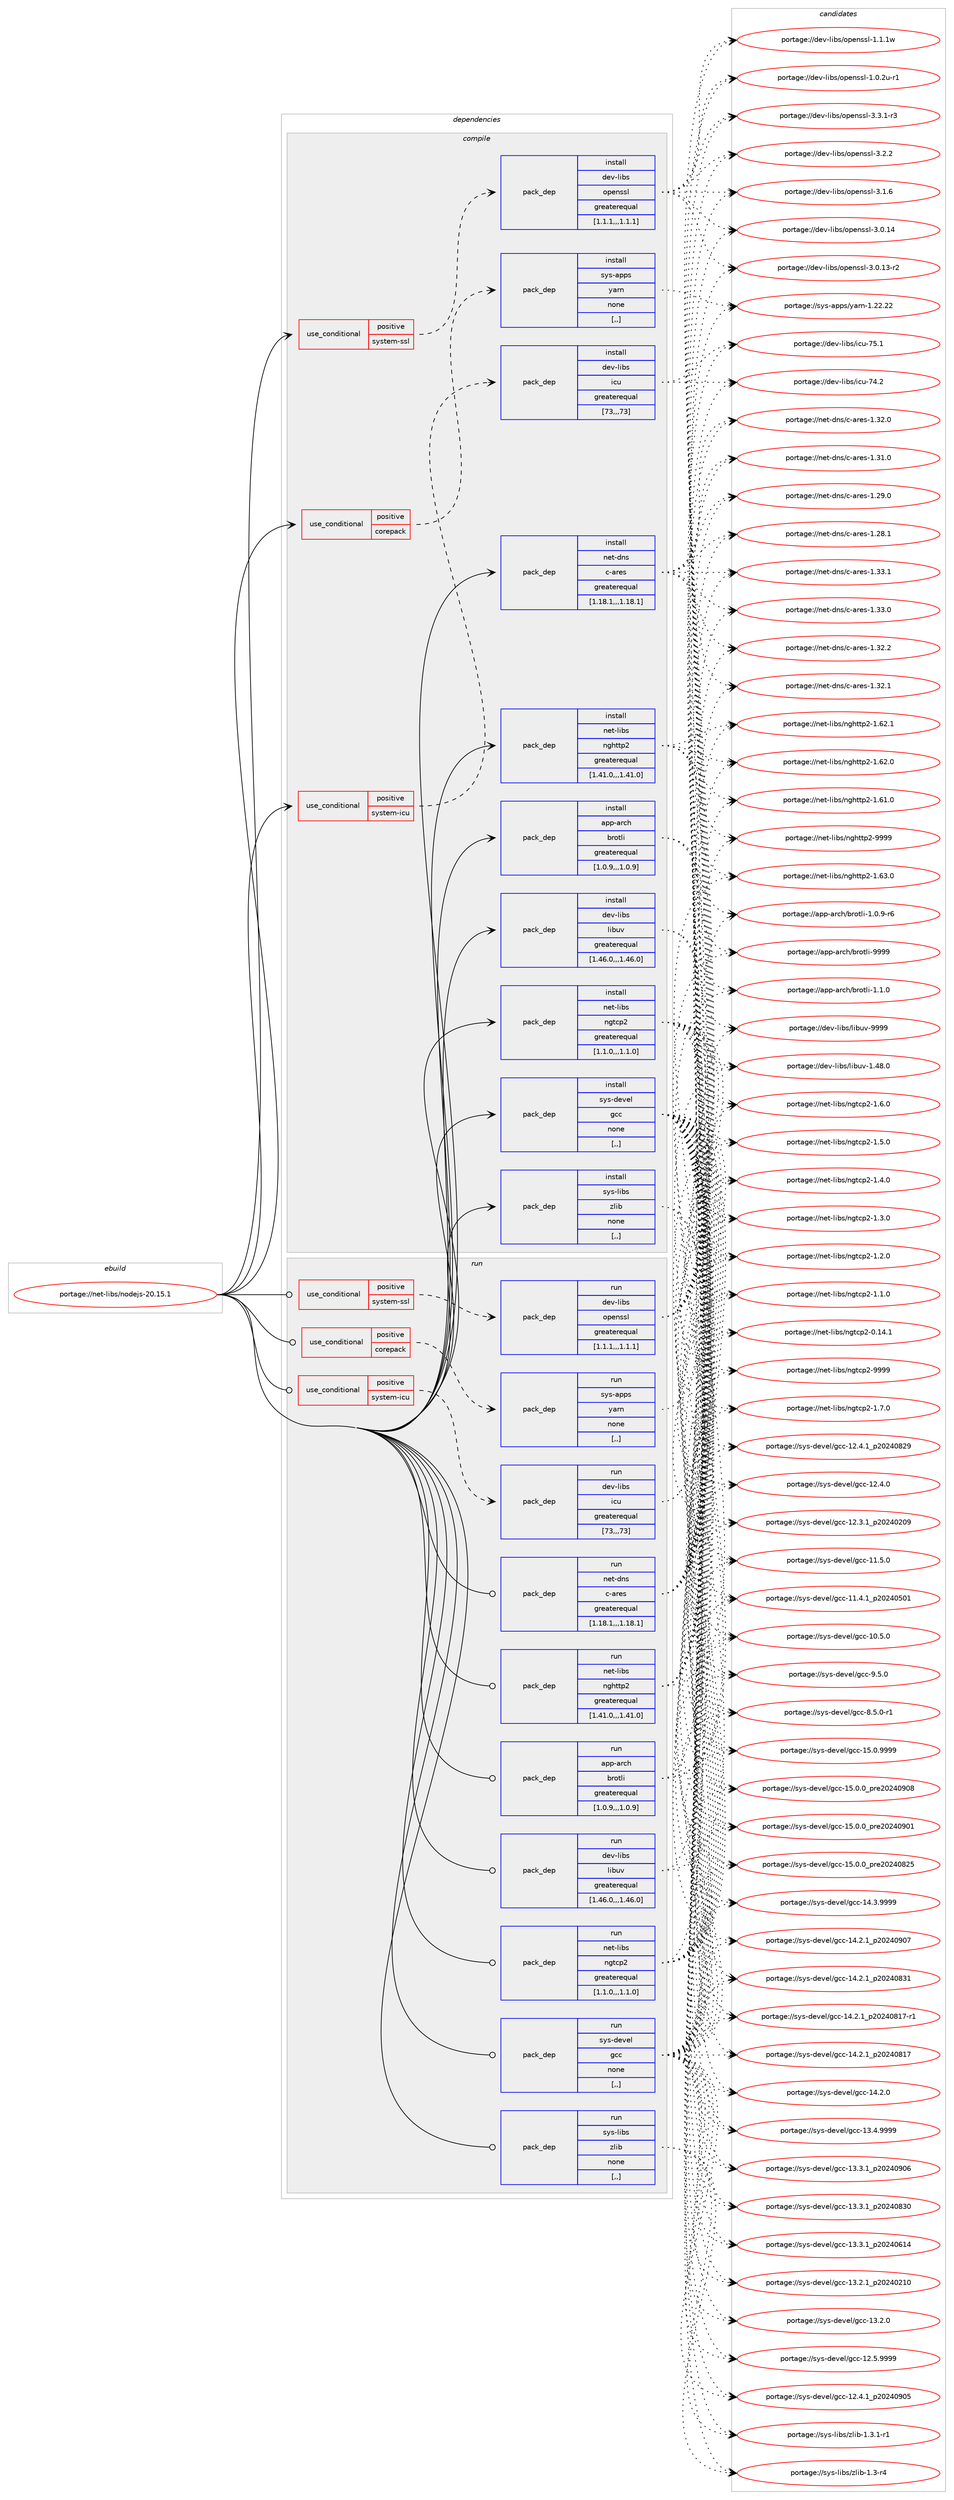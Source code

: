 digraph prolog {

# *************
# Graph options
# *************

newrank=true;
concentrate=true;
compound=true;
graph [rankdir=LR,fontname=Helvetica,fontsize=10,ranksep=1.5];#, ranksep=2.5, nodesep=0.2];
edge  [arrowhead=vee];
node  [fontname=Helvetica,fontsize=10];

# **********
# The ebuild
# **********

subgraph cluster_leftcol {
color=gray;
label=<<i>ebuild</i>>;
id [label="portage://net-libs/nodejs-20.15.1", color=red, width=4, href="../net-libs/nodejs-20.15.1.svg"];
}

# ****************
# The dependencies
# ****************

subgraph cluster_midcol {
color=gray;
label=<<i>dependencies</i>>;
subgraph cluster_compile {
fillcolor="#eeeeee";
style=filled;
label=<<i>compile</i>>;
subgraph cond228831 {
dependency873535 [label=<<TABLE BORDER="0" CELLBORDER="1" CELLSPACING="0" CELLPADDING="4"><TR><TD ROWSPAN="3" CELLPADDING="10">use_conditional</TD></TR><TR><TD>positive</TD></TR><TR><TD>corepack</TD></TR></TABLE>>, shape=none, color=red];
subgraph pack638274 {
dependency873536 [label=<<TABLE BORDER="0" CELLBORDER="1" CELLSPACING="0" CELLPADDING="4" WIDTH="220"><TR><TD ROWSPAN="6" CELLPADDING="30">pack_dep</TD></TR><TR><TD WIDTH="110">install</TD></TR><TR><TD>sys-apps</TD></TR><TR><TD>yarn</TD></TR><TR><TD>none</TD></TR><TR><TD>[,,]</TD></TR></TABLE>>, shape=none, color=blue];
}
dependency873535:e -> dependency873536:w [weight=20,style="dashed",arrowhead="vee"];
}
id:e -> dependency873535:w [weight=20,style="solid",arrowhead="vee"];
subgraph cond228832 {
dependency873537 [label=<<TABLE BORDER="0" CELLBORDER="1" CELLSPACING="0" CELLPADDING="4"><TR><TD ROWSPAN="3" CELLPADDING="10">use_conditional</TD></TR><TR><TD>positive</TD></TR><TR><TD>system-icu</TD></TR></TABLE>>, shape=none, color=red];
subgraph pack638275 {
dependency873538 [label=<<TABLE BORDER="0" CELLBORDER="1" CELLSPACING="0" CELLPADDING="4" WIDTH="220"><TR><TD ROWSPAN="6" CELLPADDING="30">pack_dep</TD></TR><TR><TD WIDTH="110">install</TD></TR><TR><TD>dev-libs</TD></TR><TR><TD>icu</TD></TR><TR><TD>greaterequal</TD></TR><TR><TD>[73,,,73]</TD></TR></TABLE>>, shape=none, color=blue];
}
dependency873537:e -> dependency873538:w [weight=20,style="dashed",arrowhead="vee"];
}
id:e -> dependency873537:w [weight=20,style="solid",arrowhead="vee"];
subgraph cond228833 {
dependency873539 [label=<<TABLE BORDER="0" CELLBORDER="1" CELLSPACING="0" CELLPADDING="4"><TR><TD ROWSPAN="3" CELLPADDING="10">use_conditional</TD></TR><TR><TD>positive</TD></TR><TR><TD>system-ssl</TD></TR></TABLE>>, shape=none, color=red];
subgraph pack638276 {
dependency873540 [label=<<TABLE BORDER="0" CELLBORDER="1" CELLSPACING="0" CELLPADDING="4" WIDTH="220"><TR><TD ROWSPAN="6" CELLPADDING="30">pack_dep</TD></TR><TR><TD WIDTH="110">install</TD></TR><TR><TD>dev-libs</TD></TR><TR><TD>openssl</TD></TR><TR><TD>greaterequal</TD></TR><TR><TD>[1.1.1,,,1.1.1]</TD></TR></TABLE>>, shape=none, color=blue];
}
dependency873539:e -> dependency873540:w [weight=20,style="dashed",arrowhead="vee"];
}
id:e -> dependency873539:w [weight=20,style="solid",arrowhead="vee"];
subgraph pack638277 {
dependency873541 [label=<<TABLE BORDER="0" CELLBORDER="1" CELLSPACING="0" CELLPADDING="4" WIDTH="220"><TR><TD ROWSPAN="6" CELLPADDING="30">pack_dep</TD></TR><TR><TD WIDTH="110">install</TD></TR><TR><TD>app-arch</TD></TR><TR><TD>brotli</TD></TR><TR><TD>greaterequal</TD></TR><TR><TD>[1.0.9,,,1.0.9]</TD></TR></TABLE>>, shape=none, color=blue];
}
id:e -> dependency873541:w [weight=20,style="solid",arrowhead="vee"];
subgraph pack638278 {
dependency873542 [label=<<TABLE BORDER="0" CELLBORDER="1" CELLSPACING="0" CELLPADDING="4" WIDTH="220"><TR><TD ROWSPAN="6" CELLPADDING="30">pack_dep</TD></TR><TR><TD WIDTH="110">install</TD></TR><TR><TD>dev-libs</TD></TR><TR><TD>libuv</TD></TR><TR><TD>greaterequal</TD></TR><TR><TD>[1.46.0,,,1.46.0]</TD></TR></TABLE>>, shape=none, color=blue];
}
id:e -> dependency873542:w [weight=20,style="solid",arrowhead="vee"];
subgraph pack638279 {
dependency873543 [label=<<TABLE BORDER="0" CELLBORDER="1" CELLSPACING="0" CELLPADDING="4" WIDTH="220"><TR><TD ROWSPAN="6" CELLPADDING="30">pack_dep</TD></TR><TR><TD WIDTH="110">install</TD></TR><TR><TD>net-dns</TD></TR><TR><TD>c-ares</TD></TR><TR><TD>greaterequal</TD></TR><TR><TD>[1.18.1,,,1.18.1]</TD></TR></TABLE>>, shape=none, color=blue];
}
id:e -> dependency873543:w [weight=20,style="solid",arrowhead="vee"];
subgraph pack638280 {
dependency873544 [label=<<TABLE BORDER="0" CELLBORDER="1" CELLSPACING="0" CELLPADDING="4" WIDTH="220"><TR><TD ROWSPAN="6" CELLPADDING="30">pack_dep</TD></TR><TR><TD WIDTH="110">install</TD></TR><TR><TD>net-libs</TD></TR><TR><TD>nghttp2</TD></TR><TR><TD>greaterequal</TD></TR><TR><TD>[1.41.0,,,1.41.0]</TD></TR></TABLE>>, shape=none, color=blue];
}
id:e -> dependency873544:w [weight=20,style="solid",arrowhead="vee"];
subgraph pack638281 {
dependency873545 [label=<<TABLE BORDER="0" CELLBORDER="1" CELLSPACING="0" CELLPADDING="4" WIDTH="220"><TR><TD ROWSPAN="6" CELLPADDING="30">pack_dep</TD></TR><TR><TD WIDTH="110">install</TD></TR><TR><TD>net-libs</TD></TR><TR><TD>ngtcp2</TD></TR><TR><TD>greaterequal</TD></TR><TR><TD>[1.1.0,,,1.1.0]</TD></TR></TABLE>>, shape=none, color=blue];
}
id:e -> dependency873545:w [weight=20,style="solid",arrowhead="vee"];
subgraph pack638282 {
dependency873546 [label=<<TABLE BORDER="0" CELLBORDER="1" CELLSPACING="0" CELLPADDING="4" WIDTH="220"><TR><TD ROWSPAN="6" CELLPADDING="30">pack_dep</TD></TR><TR><TD WIDTH="110">install</TD></TR><TR><TD>sys-devel</TD></TR><TR><TD>gcc</TD></TR><TR><TD>none</TD></TR><TR><TD>[,,]</TD></TR></TABLE>>, shape=none, color=blue];
}
id:e -> dependency873546:w [weight=20,style="solid",arrowhead="vee"];
subgraph pack638283 {
dependency873547 [label=<<TABLE BORDER="0" CELLBORDER="1" CELLSPACING="0" CELLPADDING="4" WIDTH="220"><TR><TD ROWSPAN="6" CELLPADDING="30">pack_dep</TD></TR><TR><TD WIDTH="110">install</TD></TR><TR><TD>sys-libs</TD></TR><TR><TD>zlib</TD></TR><TR><TD>none</TD></TR><TR><TD>[,,]</TD></TR></TABLE>>, shape=none, color=blue];
}
id:e -> dependency873547:w [weight=20,style="solid",arrowhead="vee"];
}
subgraph cluster_compileandrun {
fillcolor="#eeeeee";
style=filled;
label=<<i>compile and run</i>>;
}
subgraph cluster_run {
fillcolor="#eeeeee";
style=filled;
label=<<i>run</i>>;
subgraph cond228834 {
dependency873548 [label=<<TABLE BORDER="0" CELLBORDER="1" CELLSPACING="0" CELLPADDING="4"><TR><TD ROWSPAN="3" CELLPADDING="10">use_conditional</TD></TR><TR><TD>positive</TD></TR><TR><TD>corepack</TD></TR></TABLE>>, shape=none, color=red];
subgraph pack638284 {
dependency873549 [label=<<TABLE BORDER="0" CELLBORDER="1" CELLSPACING="0" CELLPADDING="4" WIDTH="220"><TR><TD ROWSPAN="6" CELLPADDING="30">pack_dep</TD></TR><TR><TD WIDTH="110">run</TD></TR><TR><TD>sys-apps</TD></TR><TR><TD>yarn</TD></TR><TR><TD>none</TD></TR><TR><TD>[,,]</TD></TR></TABLE>>, shape=none, color=blue];
}
dependency873548:e -> dependency873549:w [weight=20,style="dashed",arrowhead="vee"];
}
id:e -> dependency873548:w [weight=20,style="solid",arrowhead="odot"];
subgraph cond228835 {
dependency873550 [label=<<TABLE BORDER="0" CELLBORDER="1" CELLSPACING="0" CELLPADDING="4"><TR><TD ROWSPAN="3" CELLPADDING="10">use_conditional</TD></TR><TR><TD>positive</TD></TR><TR><TD>system-icu</TD></TR></TABLE>>, shape=none, color=red];
subgraph pack638285 {
dependency873551 [label=<<TABLE BORDER="0" CELLBORDER="1" CELLSPACING="0" CELLPADDING="4" WIDTH="220"><TR><TD ROWSPAN="6" CELLPADDING="30">pack_dep</TD></TR><TR><TD WIDTH="110">run</TD></TR><TR><TD>dev-libs</TD></TR><TR><TD>icu</TD></TR><TR><TD>greaterequal</TD></TR><TR><TD>[73,,,73]</TD></TR></TABLE>>, shape=none, color=blue];
}
dependency873550:e -> dependency873551:w [weight=20,style="dashed",arrowhead="vee"];
}
id:e -> dependency873550:w [weight=20,style="solid",arrowhead="odot"];
subgraph cond228836 {
dependency873552 [label=<<TABLE BORDER="0" CELLBORDER="1" CELLSPACING="0" CELLPADDING="4"><TR><TD ROWSPAN="3" CELLPADDING="10">use_conditional</TD></TR><TR><TD>positive</TD></TR><TR><TD>system-ssl</TD></TR></TABLE>>, shape=none, color=red];
subgraph pack638286 {
dependency873553 [label=<<TABLE BORDER="0" CELLBORDER="1" CELLSPACING="0" CELLPADDING="4" WIDTH="220"><TR><TD ROWSPAN="6" CELLPADDING="30">pack_dep</TD></TR><TR><TD WIDTH="110">run</TD></TR><TR><TD>dev-libs</TD></TR><TR><TD>openssl</TD></TR><TR><TD>greaterequal</TD></TR><TR><TD>[1.1.1,,,1.1.1]</TD></TR></TABLE>>, shape=none, color=blue];
}
dependency873552:e -> dependency873553:w [weight=20,style="dashed",arrowhead="vee"];
}
id:e -> dependency873552:w [weight=20,style="solid",arrowhead="odot"];
subgraph pack638287 {
dependency873554 [label=<<TABLE BORDER="0" CELLBORDER="1" CELLSPACING="0" CELLPADDING="4" WIDTH="220"><TR><TD ROWSPAN="6" CELLPADDING="30">pack_dep</TD></TR><TR><TD WIDTH="110">run</TD></TR><TR><TD>app-arch</TD></TR><TR><TD>brotli</TD></TR><TR><TD>greaterequal</TD></TR><TR><TD>[1.0.9,,,1.0.9]</TD></TR></TABLE>>, shape=none, color=blue];
}
id:e -> dependency873554:w [weight=20,style="solid",arrowhead="odot"];
subgraph pack638288 {
dependency873555 [label=<<TABLE BORDER="0" CELLBORDER="1" CELLSPACING="0" CELLPADDING="4" WIDTH="220"><TR><TD ROWSPAN="6" CELLPADDING="30">pack_dep</TD></TR><TR><TD WIDTH="110">run</TD></TR><TR><TD>dev-libs</TD></TR><TR><TD>libuv</TD></TR><TR><TD>greaterequal</TD></TR><TR><TD>[1.46.0,,,1.46.0]</TD></TR></TABLE>>, shape=none, color=blue];
}
id:e -> dependency873555:w [weight=20,style="solid",arrowhead="odot"];
subgraph pack638289 {
dependency873556 [label=<<TABLE BORDER="0" CELLBORDER="1" CELLSPACING="0" CELLPADDING="4" WIDTH="220"><TR><TD ROWSPAN="6" CELLPADDING="30">pack_dep</TD></TR><TR><TD WIDTH="110">run</TD></TR><TR><TD>net-dns</TD></TR><TR><TD>c-ares</TD></TR><TR><TD>greaterequal</TD></TR><TR><TD>[1.18.1,,,1.18.1]</TD></TR></TABLE>>, shape=none, color=blue];
}
id:e -> dependency873556:w [weight=20,style="solid",arrowhead="odot"];
subgraph pack638290 {
dependency873557 [label=<<TABLE BORDER="0" CELLBORDER="1" CELLSPACING="0" CELLPADDING="4" WIDTH="220"><TR><TD ROWSPAN="6" CELLPADDING="30">pack_dep</TD></TR><TR><TD WIDTH="110">run</TD></TR><TR><TD>net-libs</TD></TR><TR><TD>nghttp2</TD></TR><TR><TD>greaterequal</TD></TR><TR><TD>[1.41.0,,,1.41.0]</TD></TR></TABLE>>, shape=none, color=blue];
}
id:e -> dependency873557:w [weight=20,style="solid",arrowhead="odot"];
subgraph pack638291 {
dependency873558 [label=<<TABLE BORDER="0" CELLBORDER="1" CELLSPACING="0" CELLPADDING="4" WIDTH="220"><TR><TD ROWSPAN="6" CELLPADDING="30">pack_dep</TD></TR><TR><TD WIDTH="110">run</TD></TR><TR><TD>net-libs</TD></TR><TR><TD>ngtcp2</TD></TR><TR><TD>greaterequal</TD></TR><TR><TD>[1.1.0,,,1.1.0]</TD></TR></TABLE>>, shape=none, color=blue];
}
id:e -> dependency873558:w [weight=20,style="solid",arrowhead="odot"];
subgraph pack638292 {
dependency873559 [label=<<TABLE BORDER="0" CELLBORDER="1" CELLSPACING="0" CELLPADDING="4" WIDTH="220"><TR><TD ROWSPAN="6" CELLPADDING="30">pack_dep</TD></TR><TR><TD WIDTH="110">run</TD></TR><TR><TD>sys-devel</TD></TR><TR><TD>gcc</TD></TR><TR><TD>none</TD></TR><TR><TD>[,,]</TD></TR></TABLE>>, shape=none, color=blue];
}
id:e -> dependency873559:w [weight=20,style="solid",arrowhead="odot"];
subgraph pack638293 {
dependency873560 [label=<<TABLE BORDER="0" CELLBORDER="1" CELLSPACING="0" CELLPADDING="4" WIDTH="220"><TR><TD ROWSPAN="6" CELLPADDING="30">pack_dep</TD></TR><TR><TD WIDTH="110">run</TD></TR><TR><TD>sys-libs</TD></TR><TR><TD>zlib</TD></TR><TR><TD>none</TD></TR><TR><TD>[,,]</TD></TR></TABLE>>, shape=none, color=blue];
}
id:e -> dependency873560:w [weight=20,style="solid",arrowhead="odot"];
}
}

# **************
# The candidates
# **************

subgraph cluster_choices {
rank=same;
color=gray;
label=<<i>candidates</i>>;

subgraph choice638274 {
color=black;
nodesep=1;
choice115121115459711211211547121971141104549465050465050 [label="portage://sys-apps/yarn-1.22.22", color=red, width=4,href="../sys-apps/yarn-1.22.22.svg"];
dependency873536:e -> choice115121115459711211211547121971141104549465050465050:w [style=dotted,weight="100"];
}
subgraph choice638275 {
color=black;
nodesep=1;
choice100101118451081059811547105991174555534649 [label="portage://dev-libs/icu-75.1", color=red, width=4,href="../dev-libs/icu-75.1.svg"];
choice100101118451081059811547105991174555524650 [label="portage://dev-libs/icu-74.2", color=red, width=4,href="../dev-libs/icu-74.2.svg"];
dependency873538:e -> choice100101118451081059811547105991174555534649:w [style=dotted,weight="100"];
dependency873538:e -> choice100101118451081059811547105991174555524650:w [style=dotted,weight="100"];
}
subgraph choice638276 {
color=black;
nodesep=1;
choice1001011184510810598115471111121011101151151084551465146494511451 [label="portage://dev-libs/openssl-3.3.1-r3", color=red, width=4,href="../dev-libs/openssl-3.3.1-r3.svg"];
choice100101118451081059811547111112101110115115108455146504650 [label="portage://dev-libs/openssl-3.2.2", color=red, width=4,href="../dev-libs/openssl-3.2.2.svg"];
choice100101118451081059811547111112101110115115108455146494654 [label="portage://dev-libs/openssl-3.1.6", color=red, width=4,href="../dev-libs/openssl-3.1.6.svg"];
choice10010111845108105981154711111210111011511510845514648464952 [label="portage://dev-libs/openssl-3.0.14", color=red, width=4,href="../dev-libs/openssl-3.0.14.svg"];
choice100101118451081059811547111112101110115115108455146484649514511450 [label="portage://dev-libs/openssl-3.0.13-r2", color=red, width=4,href="../dev-libs/openssl-3.0.13-r2.svg"];
choice100101118451081059811547111112101110115115108454946494649119 [label="portage://dev-libs/openssl-1.1.1w", color=red, width=4,href="../dev-libs/openssl-1.1.1w.svg"];
choice1001011184510810598115471111121011101151151084549464846501174511449 [label="portage://dev-libs/openssl-1.0.2u-r1", color=red, width=4,href="../dev-libs/openssl-1.0.2u-r1.svg"];
dependency873540:e -> choice1001011184510810598115471111121011101151151084551465146494511451:w [style=dotted,weight="100"];
dependency873540:e -> choice100101118451081059811547111112101110115115108455146504650:w [style=dotted,weight="100"];
dependency873540:e -> choice100101118451081059811547111112101110115115108455146494654:w [style=dotted,weight="100"];
dependency873540:e -> choice10010111845108105981154711111210111011511510845514648464952:w [style=dotted,weight="100"];
dependency873540:e -> choice100101118451081059811547111112101110115115108455146484649514511450:w [style=dotted,weight="100"];
dependency873540:e -> choice100101118451081059811547111112101110115115108454946494649119:w [style=dotted,weight="100"];
dependency873540:e -> choice1001011184510810598115471111121011101151151084549464846501174511449:w [style=dotted,weight="100"];
}
subgraph choice638277 {
color=black;
nodesep=1;
choice9711211245971149910447981141111161081054557575757 [label="portage://app-arch/brotli-9999", color=red, width=4,href="../app-arch/brotli-9999.svg"];
choice971121124597114991044798114111116108105454946494648 [label="portage://app-arch/brotli-1.1.0", color=red, width=4,href="../app-arch/brotli-1.1.0.svg"];
choice9711211245971149910447981141111161081054549464846574511454 [label="portage://app-arch/brotli-1.0.9-r6", color=red, width=4,href="../app-arch/brotli-1.0.9-r6.svg"];
dependency873541:e -> choice9711211245971149910447981141111161081054557575757:w [style=dotted,weight="100"];
dependency873541:e -> choice971121124597114991044798114111116108105454946494648:w [style=dotted,weight="100"];
dependency873541:e -> choice9711211245971149910447981141111161081054549464846574511454:w [style=dotted,weight="100"];
}
subgraph choice638278 {
color=black;
nodesep=1;
choice100101118451081059811547108105981171184557575757 [label="portage://dev-libs/libuv-9999", color=red, width=4,href="../dev-libs/libuv-9999.svg"];
choice1001011184510810598115471081059811711845494652564648 [label="portage://dev-libs/libuv-1.48.0", color=red, width=4,href="../dev-libs/libuv-1.48.0.svg"];
dependency873542:e -> choice100101118451081059811547108105981171184557575757:w [style=dotted,weight="100"];
dependency873542:e -> choice1001011184510810598115471081059811711845494652564648:w [style=dotted,weight="100"];
}
subgraph choice638279 {
color=black;
nodesep=1;
choice110101116451001101154799459711410111545494651514649 [label="portage://net-dns/c-ares-1.33.1", color=red, width=4,href="../net-dns/c-ares-1.33.1.svg"];
choice110101116451001101154799459711410111545494651514648 [label="portage://net-dns/c-ares-1.33.0", color=red, width=4,href="../net-dns/c-ares-1.33.0.svg"];
choice110101116451001101154799459711410111545494651504650 [label="portage://net-dns/c-ares-1.32.2", color=red, width=4,href="../net-dns/c-ares-1.32.2.svg"];
choice110101116451001101154799459711410111545494651504649 [label="portage://net-dns/c-ares-1.32.1", color=red, width=4,href="../net-dns/c-ares-1.32.1.svg"];
choice110101116451001101154799459711410111545494651504648 [label="portage://net-dns/c-ares-1.32.0", color=red, width=4,href="../net-dns/c-ares-1.32.0.svg"];
choice110101116451001101154799459711410111545494651494648 [label="portage://net-dns/c-ares-1.31.0", color=red, width=4,href="../net-dns/c-ares-1.31.0.svg"];
choice110101116451001101154799459711410111545494650574648 [label="portage://net-dns/c-ares-1.29.0", color=red, width=4,href="../net-dns/c-ares-1.29.0.svg"];
choice110101116451001101154799459711410111545494650564649 [label="portage://net-dns/c-ares-1.28.1", color=red, width=4,href="../net-dns/c-ares-1.28.1.svg"];
dependency873543:e -> choice110101116451001101154799459711410111545494651514649:w [style=dotted,weight="100"];
dependency873543:e -> choice110101116451001101154799459711410111545494651514648:w [style=dotted,weight="100"];
dependency873543:e -> choice110101116451001101154799459711410111545494651504650:w [style=dotted,weight="100"];
dependency873543:e -> choice110101116451001101154799459711410111545494651504649:w [style=dotted,weight="100"];
dependency873543:e -> choice110101116451001101154799459711410111545494651504648:w [style=dotted,weight="100"];
dependency873543:e -> choice110101116451001101154799459711410111545494651494648:w [style=dotted,weight="100"];
dependency873543:e -> choice110101116451001101154799459711410111545494650574648:w [style=dotted,weight="100"];
dependency873543:e -> choice110101116451001101154799459711410111545494650564649:w [style=dotted,weight="100"];
}
subgraph choice638280 {
color=black;
nodesep=1;
choice110101116451081059811547110103104116116112504557575757 [label="portage://net-libs/nghttp2-9999", color=red, width=4,href="../net-libs/nghttp2-9999.svg"];
choice1101011164510810598115471101031041161161125045494654514648 [label="portage://net-libs/nghttp2-1.63.0", color=red, width=4,href="../net-libs/nghttp2-1.63.0.svg"];
choice1101011164510810598115471101031041161161125045494654504649 [label="portage://net-libs/nghttp2-1.62.1", color=red, width=4,href="../net-libs/nghttp2-1.62.1.svg"];
choice1101011164510810598115471101031041161161125045494654504648 [label="portage://net-libs/nghttp2-1.62.0", color=red, width=4,href="../net-libs/nghttp2-1.62.0.svg"];
choice1101011164510810598115471101031041161161125045494654494648 [label="portage://net-libs/nghttp2-1.61.0", color=red, width=4,href="../net-libs/nghttp2-1.61.0.svg"];
dependency873544:e -> choice110101116451081059811547110103104116116112504557575757:w [style=dotted,weight="100"];
dependency873544:e -> choice1101011164510810598115471101031041161161125045494654514648:w [style=dotted,weight="100"];
dependency873544:e -> choice1101011164510810598115471101031041161161125045494654504649:w [style=dotted,weight="100"];
dependency873544:e -> choice1101011164510810598115471101031041161161125045494654504648:w [style=dotted,weight="100"];
dependency873544:e -> choice1101011164510810598115471101031041161161125045494654494648:w [style=dotted,weight="100"];
}
subgraph choice638281 {
color=black;
nodesep=1;
choice11010111645108105981154711010311699112504557575757 [label="portage://net-libs/ngtcp2-9999", color=red, width=4,href="../net-libs/ngtcp2-9999.svg"];
choice1101011164510810598115471101031169911250454946554648 [label="portage://net-libs/ngtcp2-1.7.0", color=red, width=4,href="../net-libs/ngtcp2-1.7.0.svg"];
choice1101011164510810598115471101031169911250454946544648 [label="portage://net-libs/ngtcp2-1.6.0", color=red, width=4,href="../net-libs/ngtcp2-1.6.0.svg"];
choice1101011164510810598115471101031169911250454946534648 [label="portage://net-libs/ngtcp2-1.5.0", color=red, width=4,href="../net-libs/ngtcp2-1.5.0.svg"];
choice1101011164510810598115471101031169911250454946524648 [label="portage://net-libs/ngtcp2-1.4.0", color=red, width=4,href="../net-libs/ngtcp2-1.4.0.svg"];
choice1101011164510810598115471101031169911250454946514648 [label="portage://net-libs/ngtcp2-1.3.0", color=red, width=4,href="../net-libs/ngtcp2-1.3.0.svg"];
choice1101011164510810598115471101031169911250454946504648 [label="portage://net-libs/ngtcp2-1.2.0", color=red, width=4,href="../net-libs/ngtcp2-1.2.0.svg"];
choice1101011164510810598115471101031169911250454946494648 [label="portage://net-libs/ngtcp2-1.1.0", color=red, width=4,href="../net-libs/ngtcp2-1.1.0.svg"];
choice110101116451081059811547110103116991125045484649524649 [label="portage://net-libs/ngtcp2-0.14.1", color=red, width=4,href="../net-libs/ngtcp2-0.14.1.svg"];
dependency873545:e -> choice11010111645108105981154711010311699112504557575757:w [style=dotted,weight="100"];
dependency873545:e -> choice1101011164510810598115471101031169911250454946554648:w [style=dotted,weight="100"];
dependency873545:e -> choice1101011164510810598115471101031169911250454946544648:w [style=dotted,weight="100"];
dependency873545:e -> choice1101011164510810598115471101031169911250454946534648:w [style=dotted,weight="100"];
dependency873545:e -> choice1101011164510810598115471101031169911250454946524648:w [style=dotted,weight="100"];
dependency873545:e -> choice1101011164510810598115471101031169911250454946514648:w [style=dotted,weight="100"];
dependency873545:e -> choice1101011164510810598115471101031169911250454946504648:w [style=dotted,weight="100"];
dependency873545:e -> choice1101011164510810598115471101031169911250454946494648:w [style=dotted,weight="100"];
dependency873545:e -> choice110101116451081059811547110103116991125045484649524649:w [style=dotted,weight="100"];
}
subgraph choice638282 {
color=black;
nodesep=1;
choice1151211154510010111810110847103999945495346484657575757 [label="portage://sys-devel/gcc-15.0.9999", color=red, width=4,href="../sys-devel/gcc-15.0.9999.svg"];
choice1151211154510010111810110847103999945495346484648951121141015048505248574856 [label="portage://sys-devel/gcc-15.0.0_pre20240908", color=red, width=4,href="../sys-devel/gcc-15.0.0_pre20240908.svg"];
choice1151211154510010111810110847103999945495346484648951121141015048505248574849 [label="portage://sys-devel/gcc-15.0.0_pre20240901", color=red, width=4,href="../sys-devel/gcc-15.0.0_pre20240901.svg"];
choice1151211154510010111810110847103999945495346484648951121141015048505248565053 [label="portage://sys-devel/gcc-15.0.0_pre20240825", color=red, width=4,href="../sys-devel/gcc-15.0.0_pre20240825.svg"];
choice1151211154510010111810110847103999945495246514657575757 [label="portage://sys-devel/gcc-14.3.9999", color=red, width=4,href="../sys-devel/gcc-14.3.9999.svg"];
choice1151211154510010111810110847103999945495246504649951125048505248574855 [label="portage://sys-devel/gcc-14.2.1_p20240907", color=red, width=4,href="../sys-devel/gcc-14.2.1_p20240907.svg"];
choice1151211154510010111810110847103999945495246504649951125048505248565149 [label="portage://sys-devel/gcc-14.2.1_p20240831", color=red, width=4,href="../sys-devel/gcc-14.2.1_p20240831.svg"];
choice11512111545100101118101108471039999454952465046499511250485052485649554511449 [label="portage://sys-devel/gcc-14.2.1_p20240817-r1", color=red, width=4,href="../sys-devel/gcc-14.2.1_p20240817-r1.svg"];
choice1151211154510010111810110847103999945495246504649951125048505248564955 [label="portage://sys-devel/gcc-14.2.1_p20240817", color=red, width=4,href="../sys-devel/gcc-14.2.1_p20240817.svg"];
choice1151211154510010111810110847103999945495246504648 [label="portage://sys-devel/gcc-14.2.0", color=red, width=4,href="../sys-devel/gcc-14.2.0.svg"];
choice1151211154510010111810110847103999945495146524657575757 [label="portage://sys-devel/gcc-13.4.9999", color=red, width=4,href="../sys-devel/gcc-13.4.9999.svg"];
choice1151211154510010111810110847103999945495146514649951125048505248574854 [label="portage://sys-devel/gcc-13.3.1_p20240906", color=red, width=4,href="../sys-devel/gcc-13.3.1_p20240906.svg"];
choice1151211154510010111810110847103999945495146514649951125048505248565148 [label="portage://sys-devel/gcc-13.3.1_p20240830", color=red, width=4,href="../sys-devel/gcc-13.3.1_p20240830.svg"];
choice1151211154510010111810110847103999945495146514649951125048505248544952 [label="portage://sys-devel/gcc-13.3.1_p20240614", color=red, width=4,href="../sys-devel/gcc-13.3.1_p20240614.svg"];
choice1151211154510010111810110847103999945495146504649951125048505248504948 [label="portage://sys-devel/gcc-13.2.1_p20240210", color=red, width=4,href="../sys-devel/gcc-13.2.1_p20240210.svg"];
choice1151211154510010111810110847103999945495146504648 [label="portage://sys-devel/gcc-13.2.0", color=red, width=4,href="../sys-devel/gcc-13.2.0.svg"];
choice1151211154510010111810110847103999945495046534657575757 [label="portage://sys-devel/gcc-12.5.9999", color=red, width=4,href="../sys-devel/gcc-12.5.9999.svg"];
choice1151211154510010111810110847103999945495046524649951125048505248574853 [label="portage://sys-devel/gcc-12.4.1_p20240905", color=red, width=4,href="../sys-devel/gcc-12.4.1_p20240905.svg"];
choice1151211154510010111810110847103999945495046524649951125048505248565057 [label="portage://sys-devel/gcc-12.4.1_p20240829", color=red, width=4,href="../sys-devel/gcc-12.4.1_p20240829.svg"];
choice1151211154510010111810110847103999945495046524648 [label="portage://sys-devel/gcc-12.4.0", color=red, width=4,href="../sys-devel/gcc-12.4.0.svg"];
choice1151211154510010111810110847103999945495046514649951125048505248504857 [label="portage://sys-devel/gcc-12.3.1_p20240209", color=red, width=4,href="../sys-devel/gcc-12.3.1_p20240209.svg"];
choice1151211154510010111810110847103999945494946534648 [label="portage://sys-devel/gcc-11.5.0", color=red, width=4,href="../sys-devel/gcc-11.5.0.svg"];
choice1151211154510010111810110847103999945494946524649951125048505248534849 [label="portage://sys-devel/gcc-11.4.1_p20240501", color=red, width=4,href="../sys-devel/gcc-11.4.1_p20240501.svg"];
choice1151211154510010111810110847103999945494846534648 [label="portage://sys-devel/gcc-10.5.0", color=red, width=4,href="../sys-devel/gcc-10.5.0.svg"];
choice11512111545100101118101108471039999455746534648 [label="portage://sys-devel/gcc-9.5.0", color=red, width=4,href="../sys-devel/gcc-9.5.0.svg"];
choice115121115451001011181011084710399994556465346484511449 [label="portage://sys-devel/gcc-8.5.0-r1", color=red, width=4,href="../sys-devel/gcc-8.5.0-r1.svg"];
dependency873546:e -> choice1151211154510010111810110847103999945495346484657575757:w [style=dotted,weight="100"];
dependency873546:e -> choice1151211154510010111810110847103999945495346484648951121141015048505248574856:w [style=dotted,weight="100"];
dependency873546:e -> choice1151211154510010111810110847103999945495346484648951121141015048505248574849:w [style=dotted,weight="100"];
dependency873546:e -> choice1151211154510010111810110847103999945495346484648951121141015048505248565053:w [style=dotted,weight="100"];
dependency873546:e -> choice1151211154510010111810110847103999945495246514657575757:w [style=dotted,weight="100"];
dependency873546:e -> choice1151211154510010111810110847103999945495246504649951125048505248574855:w [style=dotted,weight="100"];
dependency873546:e -> choice1151211154510010111810110847103999945495246504649951125048505248565149:w [style=dotted,weight="100"];
dependency873546:e -> choice11512111545100101118101108471039999454952465046499511250485052485649554511449:w [style=dotted,weight="100"];
dependency873546:e -> choice1151211154510010111810110847103999945495246504649951125048505248564955:w [style=dotted,weight="100"];
dependency873546:e -> choice1151211154510010111810110847103999945495246504648:w [style=dotted,weight="100"];
dependency873546:e -> choice1151211154510010111810110847103999945495146524657575757:w [style=dotted,weight="100"];
dependency873546:e -> choice1151211154510010111810110847103999945495146514649951125048505248574854:w [style=dotted,weight="100"];
dependency873546:e -> choice1151211154510010111810110847103999945495146514649951125048505248565148:w [style=dotted,weight="100"];
dependency873546:e -> choice1151211154510010111810110847103999945495146514649951125048505248544952:w [style=dotted,weight="100"];
dependency873546:e -> choice1151211154510010111810110847103999945495146504649951125048505248504948:w [style=dotted,weight="100"];
dependency873546:e -> choice1151211154510010111810110847103999945495146504648:w [style=dotted,weight="100"];
dependency873546:e -> choice1151211154510010111810110847103999945495046534657575757:w [style=dotted,weight="100"];
dependency873546:e -> choice1151211154510010111810110847103999945495046524649951125048505248574853:w [style=dotted,weight="100"];
dependency873546:e -> choice1151211154510010111810110847103999945495046524649951125048505248565057:w [style=dotted,weight="100"];
dependency873546:e -> choice1151211154510010111810110847103999945495046524648:w [style=dotted,weight="100"];
dependency873546:e -> choice1151211154510010111810110847103999945495046514649951125048505248504857:w [style=dotted,weight="100"];
dependency873546:e -> choice1151211154510010111810110847103999945494946534648:w [style=dotted,weight="100"];
dependency873546:e -> choice1151211154510010111810110847103999945494946524649951125048505248534849:w [style=dotted,weight="100"];
dependency873546:e -> choice1151211154510010111810110847103999945494846534648:w [style=dotted,weight="100"];
dependency873546:e -> choice11512111545100101118101108471039999455746534648:w [style=dotted,weight="100"];
dependency873546:e -> choice115121115451001011181011084710399994556465346484511449:w [style=dotted,weight="100"];
}
subgraph choice638283 {
color=black;
nodesep=1;
choice115121115451081059811547122108105984549465146494511449 [label="portage://sys-libs/zlib-1.3.1-r1", color=red, width=4,href="../sys-libs/zlib-1.3.1-r1.svg"];
choice11512111545108105981154712210810598454946514511452 [label="portage://sys-libs/zlib-1.3-r4", color=red, width=4,href="../sys-libs/zlib-1.3-r4.svg"];
dependency873547:e -> choice115121115451081059811547122108105984549465146494511449:w [style=dotted,weight="100"];
dependency873547:e -> choice11512111545108105981154712210810598454946514511452:w [style=dotted,weight="100"];
}
subgraph choice638284 {
color=black;
nodesep=1;
choice115121115459711211211547121971141104549465050465050 [label="portage://sys-apps/yarn-1.22.22", color=red, width=4,href="../sys-apps/yarn-1.22.22.svg"];
dependency873549:e -> choice115121115459711211211547121971141104549465050465050:w [style=dotted,weight="100"];
}
subgraph choice638285 {
color=black;
nodesep=1;
choice100101118451081059811547105991174555534649 [label="portage://dev-libs/icu-75.1", color=red, width=4,href="../dev-libs/icu-75.1.svg"];
choice100101118451081059811547105991174555524650 [label="portage://dev-libs/icu-74.2", color=red, width=4,href="../dev-libs/icu-74.2.svg"];
dependency873551:e -> choice100101118451081059811547105991174555534649:w [style=dotted,weight="100"];
dependency873551:e -> choice100101118451081059811547105991174555524650:w [style=dotted,weight="100"];
}
subgraph choice638286 {
color=black;
nodesep=1;
choice1001011184510810598115471111121011101151151084551465146494511451 [label="portage://dev-libs/openssl-3.3.1-r3", color=red, width=4,href="../dev-libs/openssl-3.3.1-r3.svg"];
choice100101118451081059811547111112101110115115108455146504650 [label="portage://dev-libs/openssl-3.2.2", color=red, width=4,href="../dev-libs/openssl-3.2.2.svg"];
choice100101118451081059811547111112101110115115108455146494654 [label="portage://dev-libs/openssl-3.1.6", color=red, width=4,href="../dev-libs/openssl-3.1.6.svg"];
choice10010111845108105981154711111210111011511510845514648464952 [label="portage://dev-libs/openssl-3.0.14", color=red, width=4,href="../dev-libs/openssl-3.0.14.svg"];
choice100101118451081059811547111112101110115115108455146484649514511450 [label="portage://dev-libs/openssl-3.0.13-r2", color=red, width=4,href="../dev-libs/openssl-3.0.13-r2.svg"];
choice100101118451081059811547111112101110115115108454946494649119 [label="portage://dev-libs/openssl-1.1.1w", color=red, width=4,href="../dev-libs/openssl-1.1.1w.svg"];
choice1001011184510810598115471111121011101151151084549464846501174511449 [label="portage://dev-libs/openssl-1.0.2u-r1", color=red, width=4,href="../dev-libs/openssl-1.0.2u-r1.svg"];
dependency873553:e -> choice1001011184510810598115471111121011101151151084551465146494511451:w [style=dotted,weight="100"];
dependency873553:e -> choice100101118451081059811547111112101110115115108455146504650:w [style=dotted,weight="100"];
dependency873553:e -> choice100101118451081059811547111112101110115115108455146494654:w [style=dotted,weight="100"];
dependency873553:e -> choice10010111845108105981154711111210111011511510845514648464952:w [style=dotted,weight="100"];
dependency873553:e -> choice100101118451081059811547111112101110115115108455146484649514511450:w [style=dotted,weight="100"];
dependency873553:e -> choice100101118451081059811547111112101110115115108454946494649119:w [style=dotted,weight="100"];
dependency873553:e -> choice1001011184510810598115471111121011101151151084549464846501174511449:w [style=dotted,weight="100"];
}
subgraph choice638287 {
color=black;
nodesep=1;
choice9711211245971149910447981141111161081054557575757 [label="portage://app-arch/brotli-9999", color=red, width=4,href="../app-arch/brotli-9999.svg"];
choice971121124597114991044798114111116108105454946494648 [label="portage://app-arch/brotli-1.1.0", color=red, width=4,href="../app-arch/brotli-1.1.0.svg"];
choice9711211245971149910447981141111161081054549464846574511454 [label="portage://app-arch/brotli-1.0.9-r6", color=red, width=4,href="../app-arch/brotli-1.0.9-r6.svg"];
dependency873554:e -> choice9711211245971149910447981141111161081054557575757:w [style=dotted,weight="100"];
dependency873554:e -> choice971121124597114991044798114111116108105454946494648:w [style=dotted,weight="100"];
dependency873554:e -> choice9711211245971149910447981141111161081054549464846574511454:w [style=dotted,weight="100"];
}
subgraph choice638288 {
color=black;
nodesep=1;
choice100101118451081059811547108105981171184557575757 [label="portage://dev-libs/libuv-9999", color=red, width=4,href="../dev-libs/libuv-9999.svg"];
choice1001011184510810598115471081059811711845494652564648 [label="portage://dev-libs/libuv-1.48.0", color=red, width=4,href="../dev-libs/libuv-1.48.0.svg"];
dependency873555:e -> choice100101118451081059811547108105981171184557575757:w [style=dotted,weight="100"];
dependency873555:e -> choice1001011184510810598115471081059811711845494652564648:w [style=dotted,weight="100"];
}
subgraph choice638289 {
color=black;
nodesep=1;
choice110101116451001101154799459711410111545494651514649 [label="portage://net-dns/c-ares-1.33.1", color=red, width=4,href="../net-dns/c-ares-1.33.1.svg"];
choice110101116451001101154799459711410111545494651514648 [label="portage://net-dns/c-ares-1.33.0", color=red, width=4,href="../net-dns/c-ares-1.33.0.svg"];
choice110101116451001101154799459711410111545494651504650 [label="portage://net-dns/c-ares-1.32.2", color=red, width=4,href="../net-dns/c-ares-1.32.2.svg"];
choice110101116451001101154799459711410111545494651504649 [label="portage://net-dns/c-ares-1.32.1", color=red, width=4,href="../net-dns/c-ares-1.32.1.svg"];
choice110101116451001101154799459711410111545494651504648 [label="portage://net-dns/c-ares-1.32.0", color=red, width=4,href="../net-dns/c-ares-1.32.0.svg"];
choice110101116451001101154799459711410111545494651494648 [label="portage://net-dns/c-ares-1.31.0", color=red, width=4,href="../net-dns/c-ares-1.31.0.svg"];
choice110101116451001101154799459711410111545494650574648 [label="portage://net-dns/c-ares-1.29.0", color=red, width=4,href="../net-dns/c-ares-1.29.0.svg"];
choice110101116451001101154799459711410111545494650564649 [label="portage://net-dns/c-ares-1.28.1", color=red, width=4,href="../net-dns/c-ares-1.28.1.svg"];
dependency873556:e -> choice110101116451001101154799459711410111545494651514649:w [style=dotted,weight="100"];
dependency873556:e -> choice110101116451001101154799459711410111545494651514648:w [style=dotted,weight="100"];
dependency873556:e -> choice110101116451001101154799459711410111545494651504650:w [style=dotted,weight="100"];
dependency873556:e -> choice110101116451001101154799459711410111545494651504649:w [style=dotted,weight="100"];
dependency873556:e -> choice110101116451001101154799459711410111545494651504648:w [style=dotted,weight="100"];
dependency873556:e -> choice110101116451001101154799459711410111545494651494648:w [style=dotted,weight="100"];
dependency873556:e -> choice110101116451001101154799459711410111545494650574648:w [style=dotted,weight="100"];
dependency873556:e -> choice110101116451001101154799459711410111545494650564649:w [style=dotted,weight="100"];
}
subgraph choice638290 {
color=black;
nodesep=1;
choice110101116451081059811547110103104116116112504557575757 [label="portage://net-libs/nghttp2-9999", color=red, width=4,href="../net-libs/nghttp2-9999.svg"];
choice1101011164510810598115471101031041161161125045494654514648 [label="portage://net-libs/nghttp2-1.63.0", color=red, width=4,href="../net-libs/nghttp2-1.63.0.svg"];
choice1101011164510810598115471101031041161161125045494654504649 [label="portage://net-libs/nghttp2-1.62.1", color=red, width=4,href="../net-libs/nghttp2-1.62.1.svg"];
choice1101011164510810598115471101031041161161125045494654504648 [label="portage://net-libs/nghttp2-1.62.0", color=red, width=4,href="../net-libs/nghttp2-1.62.0.svg"];
choice1101011164510810598115471101031041161161125045494654494648 [label="portage://net-libs/nghttp2-1.61.0", color=red, width=4,href="../net-libs/nghttp2-1.61.0.svg"];
dependency873557:e -> choice110101116451081059811547110103104116116112504557575757:w [style=dotted,weight="100"];
dependency873557:e -> choice1101011164510810598115471101031041161161125045494654514648:w [style=dotted,weight="100"];
dependency873557:e -> choice1101011164510810598115471101031041161161125045494654504649:w [style=dotted,weight="100"];
dependency873557:e -> choice1101011164510810598115471101031041161161125045494654504648:w [style=dotted,weight="100"];
dependency873557:e -> choice1101011164510810598115471101031041161161125045494654494648:w [style=dotted,weight="100"];
}
subgraph choice638291 {
color=black;
nodesep=1;
choice11010111645108105981154711010311699112504557575757 [label="portage://net-libs/ngtcp2-9999", color=red, width=4,href="../net-libs/ngtcp2-9999.svg"];
choice1101011164510810598115471101031169911250454946554648 [label="portage://net-libs/ngtcp2-1.7.0", color=red, width=4,href="../net-libs/ngtcp2-1.7.0.svg"];
choice1101011164510810598115471101031169911250454946544648 [label="portage://net-libs/ngtcp2-1.6.0", color=red, width=4,href="../net-libs/ngtcp2-1.6.0.svg"];
choice1101011164510810598115471101031169911250454946534648 [label="portage://net-libs/ngtcp2-1.5.0", color=red, width=4,href="../net-libs/ngtcp2-1.5.0.svg"];
choice1101011164510810598115471101031169911250454946524648 [label="portage://net-libs/ngtcp2-1.4.0", color=red, width=4,href="../net-libs/ngtcp2-1.4.0.svg"];
choice1101011164510810598115471101031169911250454946514648 [label="portage://net-libs/ngtcp2-1.3.0", color=red, width=4,href="../net-libs/ngtcp2-1.3.0.svg"];
choice1101011164510810598115471101031169911250454946504648 [label="portage://net-libs/ngtcp2-1.2.0", color=red, width=4,href="../net-libs/ngtcp2-1.2.0.svg"];
choice1101011164510810598115471101031169911250454946494648 [label="portage://net-libs/ngtcp2-1.1.0", color=red, width=4,href="../net-libs/ngtcp2-1.1.0.svg"];
choice110101116451081059811547110103116991125045484649524649 [label="portage://net-libs/ngtcp2-0.14.1", color=red, width=4,href="../net-libs/ngtcp2-0.14.1.svg"];
dependency873558:e -> choice11010111645108105981154711010311699112504557575757:w [style=dotted,weight="100"];
dependency873558:e -> choice1101011164510810598115471101031169911250454946554648:w [style=dotted,weight="100"];
dependency873558:e -> choice1101011164510810598115471101031169911250454946544648:w [style=dotted,weight="100"];
dependency873558:e -> choice1101011164510810598115471101031169911250454946534648:w [style=dotted,weight="100"];
dependency873558:e -> choice1101011164510810598115471101031169911250454946524648:w [style=dotted,weight="100"];
dependency873558:e -> choice1101011164510810598115471101031169911250454946514648:w [style=dotted,weight="100"];
dependency873558:e -> choice1101011164510810598115471101031169911250454946504648:w [style=dotted,weight="100"];
dependency873558:e -> choice1101011164510810598115471101031169911250454946494648:w [style=dotted,weight="100"];
dependency873558:e -> choice110101116451081059811547110103116991125045484649524649:w [style=dotted,weight="100"];
}
subgraph choice638292 {
color=black;
nodesep=1;
choice1151211154510010111810110847103999945495346484657575757 [label="portage://sys-devel/gcc-15.0.9999", color=red, width=4,href="../sys-devel/gcc-15.0.9999.svg"];
choice1151211154510010111810110847103999945495346484648951121141015048505248574856 [label="portage://sys-devel/gcc-15.0.0_pre20240908", color=red, width=4,href="../sys-devel/gcc-15.0.0_pre20240908.svg"];
choice1151211154510010111810110847103999945495346484648951121141015048505248574849 [label="portage://sys-devel/gcc-15.0.0_pre20240901", color=red, width=4,href="../sys-devel/gcc-15.0.0_pre20240901.svg"];
choice1151211154510010111810110847103999945495346484648951121141015048505248565053 [label="portage://sys-devel/gcc-15.0.0_pre20240825", color=red, width=4,href="../sys-devel/gcc-15.0.0_pre20240825.svg"];
choice1151211154510010111810110847103999945495246514657575757 [label="portage://sys-devel/gcc-14.3.9999", color=red, width=4,href="../sys-devel/gcc-14.3.9999.svg"];
choice1151211154510010111810110847103999945495246504649951125048505248574855 [label="portage://sys-devel/gcc-14.2.1_p20240907", color=red, width=4,href="../sys-devel/gcc-14.2.1_p20240907.svg"];
choice1151211154510010111810110847103999945495246504649951125048505248565149 [label="portage://sys-devel/gcc-14.2.1_p20240831", color=red, width=4,href="../sys-devel/gcc-14.2.1_p20240831.svg"];
choice11512111545100101118101108471039999454952465046499511250485052485649554511449 [label="portage://sys-devel/gcc-14.2.1_p20240817-r1", color=red, width=4,href="../sys-devel/gcc-14.2.1_p20240817-r1.svg"];
choice1151211154510010111810110847103999945495246504649951125048505248564955 [label="portage://sys-devel/gcc-14.2.1_p20240817", color=red, width=4,href="../sys-devel/gcc-14.2.1_p20240817.svg"];
choice1151211154510010111810110847103999945495246504648 [label="portage://sys-devel/gcc-14.2.0", color=red, width=4,href="../sys-devel/gcc-14.2.0.svg"];
choice1151211154510010111810110847103999945495146524657575757 [label="portage://sys-devel/gcc-13.4.9999", color=red, width=4,href="../sys-devel/gcc-13.4.9999.svg"];
choice1151211154510010111810110847103999945495146514649951125048505248574854 [label="portage://sys-devel/gcc-13.3.1_p20240906", color=red, width=4,href="../sys-devel/gcc-13.3.1_p20240906.svg"];
choice1151211154510010111810110847103999945495146514649951125048505248565148 [label="portage://sys-devel/gcc-13.3.1_p20240830", color=red, width=4,href="../sys-devel/gcc-13.3.1_p20240830.svg"];
choice1151211154510010111810110847103999945495146514649951125048505248544952 [label="portage://sys-devel/gcc-13.3.1_p20240614", color=red, width=4,href="../sys-devel/gcc-13.3.1_p20240614.svg"];
choice1151211154510010111810110847103999945495146504649951125048505248504948 [label="portage://sys-devel/gcc-13.2.1_p20240210", color=red, width=4,href="../sys-devel/gcc-13.2.1_p20240210.svg"];
choice1151211154510010111810110847103999945495146504648 [label="portage://sys-devel/gcc-13.2.0", color=red, width=4,href="../sys-devel/gcc-13.2.0.svg"];
choice1151211154510010111810110847103999945495046534657575757 [label="portage://sys-devel/gcc-12.5.9999", color=red, width=4,href="../sys-devel/gcc-12.5.9999.svg"];
choice1151211154510010111810110847103999945495046524649951125048505248574853 [label="portage://sys-devel/gcc-12.4.1_p20240905", color=red, width=4,href="../sys-devel/gcc-12.4.1_p20240905.svg"];
choice1151211154510010111810110847103999945495046524649951125048505248565057 [label="portage://sys-devel/gcc-12.4.1_p20240829", color=red, width=4,href="../sys-devel/gcc-12.4.1_p20240829.svg"];
choice1151211154510010111810110847103999945495046524648 [label="portage://sys-devel/gcc-12.4.0", color=red, width=4,href="../sys-devel/gcc-12.4.0.svg"];
choice1151211154510010111810110847103999945495046514649951125048505248504857 [label="portage://sys-devel/gcc-12.3.1_p20240209", color=red, width=4,href="../sys-devel/gcc-12.3.1_p20240209.svg"];
choice1151211154510010111810110847103999945494946534648 [label="portage://sys-devel/gcc-11.5.0", color=red, width=4,href="../sys-devel/gcc-11.5.0.svg"];
choice1151211154510010111810110847103999945494946524649951125048505248534849 [label="portage://sys-devel/gcc-11.4.1_p20240501", color=red, width=4,href="../sys-devel/gcc-11.4.1_p20240501.svg"];
choice1151211154510010111810110847103999945494846534648 [label="portage://sys-devel/gcc-10.5.0", color=red, width=4,href="../sys-devel/gcc-10.5.0.svg"];
choice11512111545100101118101108471039999455746534648 [label="portage://sys-devel/gcc-9.5.0", color=red, width=4,href="../sys-devel/gcc-9.5.0.svg"];
choice115121115451001011181011084710399994556465346484511449 [label="portage://sys-devel/gcc-8.5.0-r1", color=red, width=4,href="../sys-devel/gcc-8.5.0-r1.svg"];
dependency873559:e -> choice1151211154510010111810110847103999945495346484657575757:w [style=dotted,weight="100"];
dependency873559:e -> choice1151211154510010111810110847103999945495346484648951121141015048505248574856:w [style=dotted,weight="100"];
dependency873559:e -> choice1151211154510010111810110847103999945495346484648951121141015048505248574849:w [style=dotted,weight="100"];
dependency873559:e -> choice1151211154510010111810110847103999945495346484648951121141015048505248565053:w [style=dotted,weight="100"];
dependency873559:e -> choice1151211154510010111810110847103999945495246514657575757:w [style=dotted,weight="100"];
dependency873559:e -> choice1151211154510010111810110847103999945495246504649951125048505248574855:w [style=dotted,weight="100"];
dependency873559:e -> choice1151211154510010111810110847103999945495246504649951125048505248565149:w [style=dotted,weight="100"];
dependency873559:e -> choice11512111545100101118101108471039999454952465046499511250485052485649554511449:w [style=dotted,weight="100"];
dependency873559:e -> choice1151211154510010111810110847103999945495246504649951125048505248564955:w [style=dotted,weight="100"];
dependency873559:e -> choice1151211154510010111810110847103999945495246504648:w [style=dotted,weight="100"];
dependency873559:e -> choice1151211154510010111810110847103999945495146524657575757:w [style=dotted,weight="100"];
dependency873559:e -> choice1151211154510010111810110847103999945495146514649951125048505248574854:w [style=dotted,weight="100"];
dependency873559:e -> choice1151211154510010111810110847103999945495146514649951125048505248565148:w [style=dotted,weight="100"];
dependency873559:e -> choice1151211154510010111810110847103999945495146514649951125048505248544952:w [style=dotted,weight="100"];
dependency873559:e -> choice1151211154510010111810110847103999945495146504649951125048505248504948:w [style=dotted,weight="100"];
dependency873559:e -> choice1151211154510010111810110847103999945495146504648:w [style=dotted,weight="100"];
dependency873559:e -> choice1151211154510010111810110847103999945495046534657575757:w [style=dotted,weight="100"];
dependency873559:e -> choice1151211154510010111810110847103999945495046524649951125048505248574853:w [style=dotted,weight="100"];
dependency873559:e -> choice1151211154510010111810110847103999945495046524649951125048505248565057:w [style=dotted,weight="100"];
dependency873559:e -> choice1151211154510010111810110847103999945495046524648:w [style=dotted,weight="100"];
dependency873559:e -> choice1151211154510010111810110847103999945495046514649951125048505248504857:w [style=dotted,weight="100"];
dependency873559:e -> choice1151211154510010111810110847103999945494946534648:w [style=dotted,weight="100"];
dependency873559:e -> choice1151211154510010111810110847103999945494946524649951125048505248534849:w [style=dotted,weight="100"];
dependency873559:e -> choice1151211154510010111810110847103999945494846534648:w [style=dotted,weight="100"];
dependency873559:e -> choice11512111545100101118101108471039999455746534648:w [style=dotted,weight="100"];
dependency873559:e -> choice115121115451001011181011084710399994556465346484511449:w [style=dotted,weight="100"];
}
subgraph choice638293 {
color=black;
nodesep=1;
choice115121115451081059811547122108105984549465146494511449 [label="portage://sys-libs/zlib-1.3.1-r1", color=red, width=4,href="../sys-libs/zlib-1.3.1-r1.svg"];
choice11512111545108105981154712210810598454946514511452 [label="portage://sys-libs/zlib-1.3-r4", color=red, width=4,href="../sys-libs/zlib-1.3-r4.svg"];
dependency873560:e -> choice115121115451081059811547122108105984549465146494511449:w [style=dotted,weight="100"];
dependency873560:e -> choice11512111545108105981154712210810598454946514511452:w [style=dotted,weight="100"];
}
}

}
